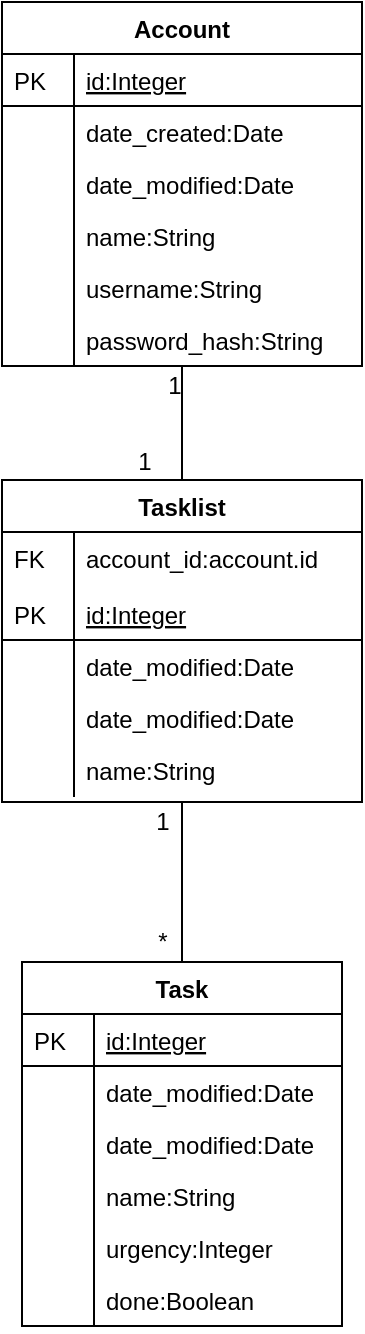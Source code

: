 <mxfile version="12.5.8"><diagram id="JzYthX8y46-9TWX1MNMe" name="Page-1"><mxGraphModel dx="654" dy="780" grid="1" gridSize="10" guides="1" tooltips="1" connect="1" arrows="1" fold="1" page="1" pageScale="1" pageWidth="850" pageHeight="1100" math="0" shadow="0"><root><mxCell id="0"/><mxCell id="1" parent="0"/><mxCell id="xl6s5edUzAZi5hzl-C8Z-1" value="Account" style="swimlane;fontStyle=1;childLayout=stackLayout;horizontal=1;startSize=26;horizontalStack=0;resizeParent=1;resizeLast=0;collapsible=1;marginBottom=0;rounded=0;shadow=0;strokeWidth=1;" vertex="1" parent="1"><mxGeometry x="210" y="150" width="180" height="182" as="geometry"><mxRectangle x="20" y="80" width="160" height="26" as="alternateBounds"/></mxGeometry></mxCell><mxCell id="xl6s5edUzAZi5hzl-C8Z-2" value="id:Integer" style="shape=partialRectangle;top=0;left=0;right=0;bottom=1;align=left;verticalAlign=top;fillColor=none;spacingLeft=40;spacingRight=4;overflow=hidden;rotatable=0;points=[[0,0.5],[1,0.5]];portConstraint=eastwest;dropTarget=0;rounded=0;shadow=0;strokeWidth=1;fontStyle=4" vertex="1" parent="xl6s5edUzAZi5hzl-C8Z-1"><mxGeometry y="26" width="180" height="26" as="geometry"/></mxCell><mxCell id="xl6s5edUzAZi5hzl-C8Z-3" value="PK" style="shape=partialRectangle;top=0;left=0;bottom=0;fillColor=none;align=left;verticalAlign=top;spacingLeft=4;spacingRight=4;overflow=hidden;rotatable=0;points=[];portConstraint=eastwest;part=1;" vertex="1" connectable="0" parent="xl6s5edUzAZi5hzl-C8Z-2"><mxGeometry width="36" height="26" as="geometry"/></mxCell><mxCell id="xl6s5edUzAZi5hzl-C8Z-4" value="date_created:Date" style="shape=partialRectangle;top=0;left=0;right=0;bottom=0;align=left;verticalAlign=top;fillColor=none;spacingLeft=40;spacingRight=4;overflow=hidden;rotatable=0;points=[[0,0.5],[1,0.5]];portConstraint=eastwest;dropTarget=0;rounded=0;shadow=0;strokeWidth=1;" vertex="1" parent="xl6s5edUzAZi5hzl-C8Z-1"><mxGeometry y="52" width="180" height="26" as="geometry"/></mxCell><mxCell id="xl6s5edUzAZi5hzl-C8Z-5" value="" style="shape=partialRectangle;top=0;left=0;bottom=0;fillColor=none;align=left;verticalAlign=top;spacingLeft=4;spacingRight=4;overflow=hidden;rotatable=0;points=[];portConstraint=eastwest;part=1;" vertex="1" connectable="0" parent="xl6s5edUzAZi5hzl-C8Z-4"><mxGeometry width="36" height="26" as="geometry"/></mxCell><mxCell id="xl6s5edUzAZi5hzl-C8Z-6" value="date_modified:Date" style="shape=partialRectangle;top=0;left=0;right=0;bottom=0;align=left;verticalAlign=top;fillColor=none;spacingLeft=40;spacingRight=4;overflow=hidden;rotatable=0;points=[[0,0.5],[1,0.5]];portConstraint=eastwest;dropTarget=0;rounded=0;shadow=0;strokeWidth=1;" vertex="1" parent="xl6s5edUzAZi5hzl-C8Z-1"><mxGeometry y="78" width="180" height="26" as="geometry"/></mxCell><mxCell id="xl6s5edUzAZi5hzl-C8Z-7" value="" style="shape=partialRectangle;top=0;left=0;bottom=0;fillColor=none;align=left;verticalAlign=top;spacingLeft=4;spacingRight=4;overflow=hidden;rotatable=0;points=[];portConstraint=eastwest;part=1;" vertex="1" connectable="0" parent="xl6s5edUzAZi5hzl-C8Z-6"><mxGeometry width="36" height="26" as="geometry"/></mxCell><mxCell id="xl6s5edUzAZi5hzl-C8Z-8" value="name:String" style="shape=partialRectangle;top=0;left=0;right=0;bottom=0;align=left;verticalAlign=top;fillColor=none;spacingLeft=40;spacingRight=4;overflow=hidden;rotatable=0;points=[[0,0.5],[1,0.5]];portConstraint=eastwest;dropTarget=0;rounded=0;shadow=0;strokeWidth=1;" vertex="1" parent="xl6s5edUzAZi5hzl-C8Z-1"><mxGeometry y="104" width="180" height="26" as="geometry"/></mxCell><mxCell id="xl6s5edUzAZi5hzl-C8Z-9" value="" style="shape=partialRectangle;top=0;left=0;bottom=0;fillColor=none;align=left;verticalAlign=top;spacingLeft=4;spacingRight=4;overflow=hidden;rotatable=0;points=[];portConstraint=eastwest;part=1;" vertex="1" connectable="0" parent="xl6s5edUzAZi5hzl-C8Z-8"><mxGeometry width="36" height="26" as="geometry"/></mxCell><mxCell id="xl6s5edUzAZi5hzl-C8Z-10" value="username:String" style="shape=partialRectangle;top=0;left=0;right=0;bottom=0;align=left;verticalAlign=top;fillColor=none;spacingLeft=40;spacingRight=4;overflow=hidden;rotatable=0;points=[[0,0.5],[1,0.5]];portConstraint=eastwest;dropTarget=0;rounded=0;shadow=0;strokeWidth=1;" vertex="1" parent="xl6s5edUzAZi5hzl-C8Z-1"><mxGeometry y="130" width="180" height="26" as="geometry"/></mxCell><mxCell id="xl6s5edUzAZi5hzl-C8Z-11" value="" style="shape=partialRectangle;top=0;left=0;bottom=0;fillColor=none;align=left;verticalAlign=top;spacingLeft=4;spacingRight=4;overflow=hidden;rotatable=0;points=[];portConstraint=eastwest;part=1;" vertex="1" connectable="0" parent="xl6s5edUzAZi5hzl-C8Z-10"><mxGeometry width="36" height="26" as="geometry"/></mxCell><mxCell id="xl6s5edUzAZi5hzl-C8Z-12" value="password_hash:String" style="shape=partialRectangle;top=0;left=0;right=0;bottom=0;align=left;verticalAlign=top;fillColor=none;spacingLeft=40;spacingRight=4;overflow=hidden;rotatable=0;points=[[0,0.5],[1,0.5]];portConstraint=eastwest;dropTarget=0;rounded=0;shadow=0;strokeWidth=1;" vertex="1" parent="xl6s5edUzAZi5hzl-C8Z-1"><mxGeometry y="156" width="180" height="26" as="geometry"/></mxCell><mxCell id="xl6s5edUzAZi5hzl-C8Z-13" value="" style="shape=partialRectangle;top=0;left=0;bottom=0;fillColor=none;align=left;verticalAlign=top;spacingLeft=4;spacingRight=4;overflow=hidden;rotatable=0;points=[];portConstraint=eastwest;part=1;" vertex="1" connectable="0" parent="xl6s5edUzAZi5hzl-C8Z-12"><mxGeometry width="36" height="26" as="geometry"/></mxCell><mxCell id="xl6s5edUzAZi5hzl-C8Z-14" value="Task" style="swimlane;fontStyle=1;childLayout=stackLayout;horizontal=1;startSize=26;horizontalStack=0;resizeParent=1;resizeLast=0;collapsible=1;marginBottom=0;rounded=0;shadow=0;strokeWidth=1;" vertex="1" parent="1"><mxGeometry x="220" y="630" width="160" height="182" as="geometry"><mxRectangle x="260" y="80" width="160" height="26" as="alternateBounds"/></mxGeometry></mxCell><mxCell id="xl6s5edUzAZi5hzl-C8Z-15" value="id:Integer" style="shape=partialRectangle;top=0;left=0;right=0;bottom=1;align=left;verticalAlign=top;fillColor=none;spacingLeft=40;spacingRight=4;overflow=hidden;rotatable=0;points=[[0,0.5],[1,0.5]];portConstraint=eastwest;dropTarget=0;rounded=0;shadow=0;strokeWidth=1;fontStyle=4" vertex="1" parent="xl6s5edUzAZi5hzl-C8Z-14"><mxGeometry y="26" width="160" height="26" as="geometry"/></mxCell><mxCell id="xl6s5edUzAZi5hzl-C8Z-16" value="PK" style="shape=partialRectangle;top=0;left=0;bottom=0;fillColor=none;align=left;verticalAlign=top;spacingLeft=4;spacingRight=4;overflow=hidden;rotatable=0;points=[];portConstraint=eastwest;part=1;" vertex="1" connectable="0" parent="xl6s5edUzAZi5hzl-C8Z-15"><mxGeometry width="36" height="26" as="geometry"/></mxCell><mxCell id="xl6s5edUzAZi5hzl-C8Z-58" value="date_modified:Date" style="shape=partialRectangle;top=0;left=0;right=0;bottom=0;align=left;verticalAlign=top;fillColor=none;spacingLeft=40;spacingRight=4;overflow=hidden;rotatable=0;points=[[0,0.5],[1,0.5]];portConstraint=eastwest;dropTarget=0;rounded=0;shadow=0;strokeWidth=1;" vertex="1" parent="xl6s5edUzAZi5hzl-C8Z-14"><mxGeometry y="52" width="160" height="26" as="geometry"/></mxCell><mxCell id="xl6s5edUzAZi5hzl-C8Z-59" value="" style="shape=partialRectangle;top=0;left=0;bottom=0;fillColor=none;align=left;verticalAlign=top;spacingLeft=4;spacingRight=4;overflow=hidden;rotatable=0;points=[];portConstraint=eastwest;part=1;" vertex="1" connectable="0" parent="xl6s5edUzAZi5hzl-C8Z-58"><mxGeometry width="36" height="26" as="geometry"/></mxCell><mxCell id="xl6s5edUzAZi5hzl-C8Z-60" value="date_modified:Date" style="shape=partialRectangle;top=0;left=0;right=0;bottom=0;align=left;verticalAlign=top;fillColor=none;spacingLeft=40;spacingRight=4;overflow=hidden;rotatable=0;points=[[0,0.5],[1,0.5]];portConstraint=eastwest;dropTarget=0;rounded=0;shadow=0;strokeWidth=1;" vertex="1" parent="xl6s5edUzAZi5hzl-C8Z-14"><mxGeometry y="78" width="160" height="26" as="geometry"/></mxCell><mxCell id="xl6s5edUzAZi5hzl-C8Z-61" value="" style="shape=partialRectangle;top=0;left=0;bottom=0;fillColor=none;align=left;verticalAlign=top;spacingLeft=4;spacingRight=4;overflow=hidden;rotatable=0;points=[];portConstraint=eastwest;part=1;" vertex="1" connectable="0" parent="xl6s5edUzAZi5hzl-C8Z-60"><mxGeometry width="36" height="26" as="geometry"/></mxCell><mxCell id="xl6s5edUzAZi5hzl-C8Z-17" value="name:String" style="shape=partialRectangle;top=0;left=0;right=0;bottom=0;align=left;verticalAlign=top;fillColor=none;spacingLeft=40;spacingRight=4;overflow=hidden;rotatable=0;points=[[0,0.5],[1,0.5]];portConstraint=eastwest;dropTarget=0;rounded=0;shadow=0;strokeWidth=1;" vertex="1" parent="xl6s5edUzAZi5hzl-C8Z-14"><mxGeometry y="104" width="160" height="26" as="geometry"/></mxCell><mxCell id="xl6s5edUzAZi5hzl-C8Z-18" value="" style="shape=partialRectangle;top=0;left=0;bottom=0;fillColor=none;align=left;verticalAlign=top;spacingLeft=4;spacingRight=4;overflow=hidden;rotatable=0;points=[];portConstraint=eastwest;part=1;" vertex="1" connectable="0" parent="xl6s5edUzAZi5hzl-C8Z-17"><mxGeometry width="36" height="26" as="geometry"/></mxCell><mxCell id="xl6s5edUzAZi5hzl-C8Z-19" value="urgency:Integer" style="shape=partialRectangle;top=0;left=0;right=0;bottom=0;align=left;verticalAlign=top;fillColor=none;spacingLeft=40;spacingRight=4;overflow=hidden;rotatable=0;points=[[0,0.5],[1,0.5]];portConstraint=eastwest;dropTarget=0;rounded=0;shadow=0;strokeWidth=1;" vertex="1" parent="xl6s5edUzAZi5hzl-C8Z-14"><mxGeometry y="130" width="160" height="26" as="geometry"/></mxCell><mxCell id="xl6s5edUzAZi5hzl-C8Z-20" value="" style="shape=partialRectangle;top=0;left=0;bottom=0;fillColor=none;align=left;verticalAlign=top;spacingLeft=4;spacingRight=4;overflow=hidden;rotatable=0;points=[];portConstraint=eastwest;part=1;" vertex="1" connectable="0" parent="xl6s5edUzAZi5hzl-C8Z-19"><mxGeometry width="36" height="26" as="geometry"/></mxCell><mxCell id="xl6s5edUzAZi5hzl-C8Z-21" value="done:Boolean" style="shape=partialRectangle;top=0;left=0;right=0;bottom=0;align=left;verticalAlign=top;fillColor=none;spacingLeft=40;spacingRight=4;overflow=hidden;rotatable=0;points=[[0,0.5],[1,0.5]];portConstraint=eastwest;dropTarget=0;rounded=0;shadow=0;strokeWidth=1;" vertex="1" parent="xl6s5edUzAZi5hzl-C8Z-14"><mxGeometry y="156" width="160" height="26" as="geometry"/></mxCell><mxCell id="xl6s5edUzAZi5hzl-C8Z-22" value="" style="shape=partialRectangle;top=0;left=0;bottom=0;fillColor=none;align=left;verticalAlign=top;spacingLeft=4;spacingRight=4;overflow=hidden;rotatable=0;points=[];portConstraint=eastwest;part=1;" vertex="1" connectable="0" parent="xl6s5edUzAZi5hzl-C8Z-21"><mxGeometry width="36" height="26" as="geometry"/></mxCell><mxCell id="xl6s5edUzAZi5hzl-C8Z-30" style="edgeStyle=orthogonalEdgeStyle;rounded=0;orthogonalLoop=1;jettySize=auto;html=1;exitX=0.5;exitY=0;exitDx=0;exitDy=0;entryX=0.5;entryY=1;entryDx=0;entryDy=0;endArrow=none;endFill=0;" edge="1" parent="1" source="xl6s5edUzAZi5hzl-C8Z-31" target="xl6s5edUzAZi5hzl-C8Z-1"><mxGeometry relative="1" as="geometry"/></mxCell><mxCell id="xl6s5edUzAZi5hzl-C8Z-31" value="Tasklist" style="swimlane;fontStyle=1;childLayout=stackLayout;horizontal=1;startSize=26;horizontalStack=0;resizeParent=1;resizeLast=0;collapsible=1;marginBottom=0;rounded=0;shadow=0;strokeWidth=1;" vertex="1" parent="1"><mxGeometry x="210" y="389" width="180" height="161" as="geometry"><mxRectangle x="20" y="80" width="160" height="26" as="alternateBounds"/></mxGeometry></mxCell><mxCell id="xl6s5edUzAZi5hzl-C8Z-32" value="account_id:account.id" style="shape=partialRectangle;top=0;left=0;right=0;bottom=0;align=left;verticalAlign=top;fillColor=none;spacingLeft=40;spacingRight=4;overflow=hidden;rotatable=0;points=[[0,0.5],[1,0.5]];portConstraint=eastwest;dropTarget=0;rounded=0;shadow=0;strokeWidth=1;" vertex="1" parent="xl6s5edUzAZi5hzl-C8Z-31"><mxGeometry y="26" width="180" height="26" as="geometry"/></mxCell><mxCell id="xl6s5edUzAZi5hzl-C8Z-33" value="FK" style="shape=partialRectangle;top=0;left=0;bottom=0;fillColor=none;align=left;verticalAlign=top;spacingLeft=4;spacingRight=4;overflow=hidden;rotatable=0;points=[];portConstraint=eastwest;part=1;" vertex="1" connectable="0" parent="xl6s5edUzAZi5hzl-C8Z-32"><mxGeometry width="36" height="26" as="geometry"/></mxCell><mxCell id="xl6s5edUzAZi5hzl-C8Z-34" value="" style="shape=partialRectangle;top=0;left=0;right=0;bottom=0;align=left;verticalAlign=top;fillColor=none;spacingLeft=40;spacingRight=4;overflow=hidden;rotatable=0;points=[[0,0.5],[1,0.5]];portConstraint=eastwest;dropTarget=0;rounded=0;shadow=0;strokeWidth=1;" vertex="1" parent="xl6s5edUzAZi5hzl-C8Z-31"><mxGeometry y="52" width="180" height="2" as="geometry"/></mxCell><mxCell id="xl6s5edUzAZi5hzl-C8Z-35" value="" style="shape=partialRectangle;top=0;left=0;bottom=0;fillColor=none;align=left;verticalAlign=top;spacingLeft=4;spacingRight=4;overflow=hidden;rotatable=0;points=[];portConstraint=eastwest;part=1;" vertex="1" connectable="0" parent="xl6s5edUzAZi5hzl-C8Z-34"><mxGeometry width="36" height="2" as="geometry"/></mxCell><mxCell id="xl6s5edUzAZi5hzl-C8Z-36" value="id:Integer" style="shape=partialRectangle;top=0;left=0;right=0;bottom=1;align=left;verticalAlign=top;fillColor=none;spacingLeft=40;spacingRight=4;overflow=hidden;rotatable=0;points=[[0,0.5],[1,0.5]];portConstraint=eastwest;dropTarget=0;rounded=0;shadow=0;strokeWidth=1;fontStyle=4" vertex="1" parent="xl6s5edUzAZi5hzl-C8Z-31"><mxGeometry y="54" width="180" height="26" as="geometry"/></mxCell><mxCell id="xl6s5edUzAZi5hzl-C8Z-37" value="PK" style="shape=partialRectangle;top=0;left=0;bottom=0;fillColor=none;align=left;verticalAlign=top;spacingLeft=4;spacingRight=4;overflow=hidden;rotatable=0;points=[];portConstraint=eastwest;part=1;" vertex="1" connectable="0" parent="xl6s5edUzAZi5hzl-C8Z-36"><mxGeometry width="36" height="26" as="geometry"/></mxCell><mxCell id="xl6s5edUzAZi5hzl-C8Z-51" value="date_modified:Date" style="shape=partialRectangle;top=0;left=0;right=0;bottom=0;align=left;verticalAlign=top;fillColor=none;spacingLeft=40;spacingRight=4;overflow=hidden;rotatable=0;points=[[0,0.5],[1,0.5]];portConstraint=eastwest;dropTarget=0;rounded=0;shadow=0;strokeWidth=1;" vertex="1" parent="xl6s5edUzAZi5hzl-C8Z-31"><mxGeometry y="80" width="180" height="26" as="geometry"/></mxCell><mxCell id="xl6s5edUzAZi5hzl-C8Z-52" value="" style="shape=partialRectangle;top=0;left=0;bottom=0;fillColor=none;align=left;verticalAlign=top;spacingLeft=4;spacingRight=4;overflow=hidden;rotatable=0;points=[];portConstraint=eastwest;part=1;" vertex="1" connectable="0" parent="xl6s5edUzAZi5hzl-C8Z-51"><mxGeometry width="36" height="26" as="geometry"/></mxCell><mxCell id="xl6s5edUzAZi5hzl-C8Z-49" value="date_modified:Date" style="shape=partialRectangle;top=0;left=0;right=0;bottom=0;align=left;verticalAlign=top;fillColor=none;spacingLeft=40;spacingRight=4;overflow=hidden;rotatable=0;points=[[0,0.5],[1,0.5]];portConstraint=eastwest;dropTarget=0;rounded=0;shadow=0;strokeWidth=1;" vertex="1" parent="xl6s5edUzAZi5hzl-C8Z-31"><mxGeometry y="106" width="180" height="26" as="geometry"/></mxCell><mxCell id="xl6s5edUzAZi5hzl-C8Z-50" value="" style="shape=partialRectangle;top=0;left=0;bottom=0;fillColor=none;align=left;verticalAlign=top;spacingLeft=4;spacingRight=4;overflow=hidden;rotatable=0;points=[];portConstraint=eastwest;part=1;" vertex="1" connectable="0" parent="xl6s5edUzAZi5hzl-C8Z-49"><mxGeometry width="36" height="26" as="geometry"/></mxCell><mxCell id="xl6s5edUzAZi5hzl-C8Z-54" value="name:String" style="shape=partialRectangle;top=0;left=0;right=0;bottom=0;align=left;verticalAlign=top;fillColor=none;spacingLeft=40;spacingRight=4;overflow=hidden;rotatable=0;points=[[0,0.5],[1,0.5]];portConstraint=eastwest;dropTarget=0;rounded=0;shadow=0;strokeWidth=1;" vertex="1" parent="xl6s5edUzAZi5hzl-C8Z-31"><mxGeometry y="132" width="180" height="26" as="geometry"/></mxCell><mxCell id="xl6s5edUzAZi5hzl-C8Z-55" value="" style="shape=partialRectangle;top=0;left=0;bottom=0;fillColor=none;align=left;verticalAlign=top;spacingLeft=4;spacingRight=4;overflow=hidden;rotatable=0;points=[];portConstraint=eastwest;part=1;" vertex="1" connectable="0" parent="xl6s5edUzAZi5hzl-C8Z-54"><mxGeometry width="36" height="26" as="geometry"/></mxCell><mxCell id="xl6s5edUzAZi5hzl-C8Z-38" style="edgeStyle=orthogonalEdgeStyle;rounded=0;orthogonalLoop=1;jettySize=auto;html=1;endArrow=none;endFill=0;" edge="1" parent="1" source="xl6s5edUzAZi5hzl-C8Z-14" target="xl6s5edUzAZi5hzl-C8Z-31"><mxGeometry relative="1" as="geometry"><mxPoint x="300" y="399" as="sourcePoint"/><mxPoint x="300" y="351" as="targetPoint"/></mxGeometry></mxCell><mxCell id="xl6s5edUzAZi5hzl-C8Z-42" value="*" style="text;html=1;align=center;verticalAlign=middle;resizable=0;points=[];autosize=1;" vertex="1" parent="1"><mxGeometry x="280" y="610" width="20" height="20" as="geometry"/></mxCell><mxCell id="xl6s5edUzAZi5hzl-C8Z-43" value="&lt;div&gt;1&lt;/div&gt;" style="text;html=1;align=center;verticalAlign=middle;resizable=0;points=[];autosize=1;" vertex="1" parent="1"><mxGeometry x="280" y="550" width="20" height="20" as="geometry"/></mxCell><mxCell id="xl6s5edUzAZi5hzl-C8Z-44" value="&lt;div&gt;1&lt;/div&gt;" style="text;html=1;align=center;verticalAlign=middle;resizable=0;points=[];autosize=1;" vertex="1" parent="1"><mxGeometry x="286" y="332" width="20" height="20" as="geometry"/></mxCell><mxCell id="xl6s5edUzAZi5hzl-C8Z-45" value="&lt;div&gt;1&lt;/div&gt;" style="text;html=1;align=center;verticalAlign=middle;resizable=0;points=[];autosize=1;" vertex="1" parent="1"><mxGeometry x="271" y="370" width="20" height="20" as="geometry"/></mxCell></root></mxGraphModel></diagram></mxfile>